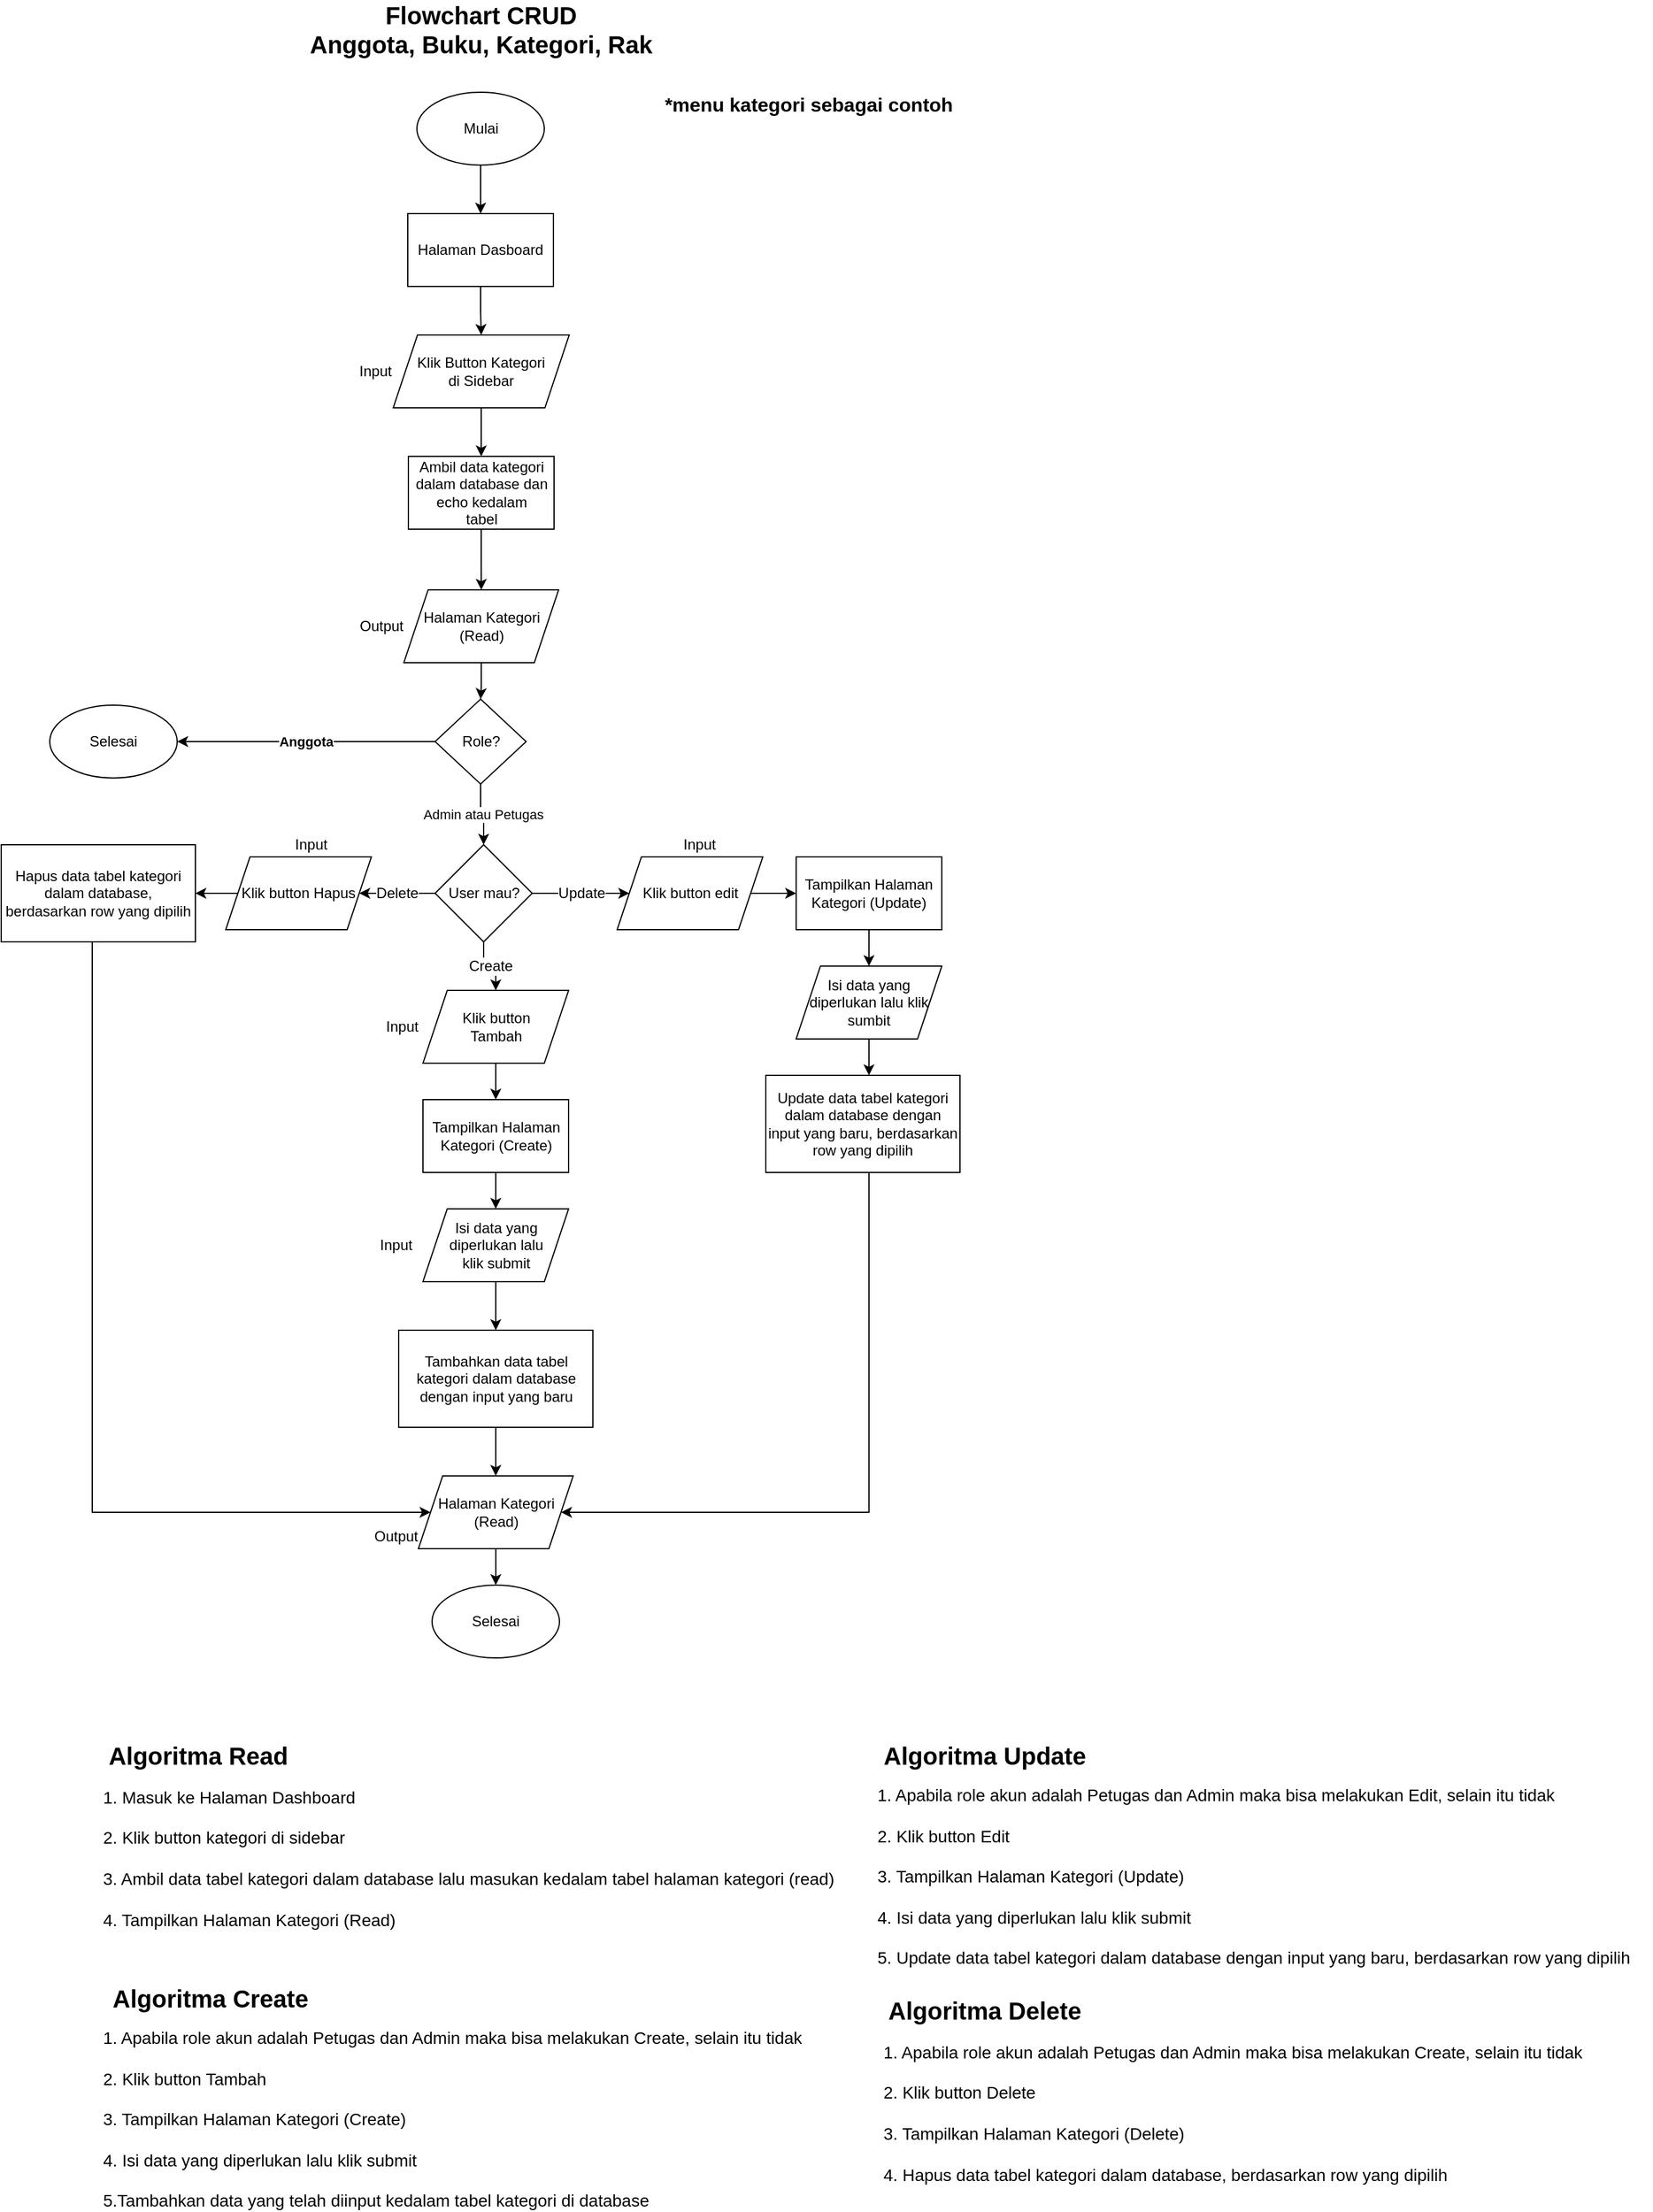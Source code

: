 <mxfile version="13.9.9" type="device"><diagram id="CCaRbNP2kXYmcCStP8WA" name="Page-1"><mxGraphModel dx="1086" dy="798" grid="1" gridSize="10" guides="1" tooltips="1" connect="1" arrows="1" fold="1" page="1" pageScale="1" pageWidth="850" pageHeight="1100" math="0" shadow="0"><root><mxCell id="0"/><mxCell id="1" parent="0"/><mxCell id="g8pnO09ahnUgTX-V19zm-67" value="" style="edgeStyle=orthogonalEdgeStyle;rounded=0;orthogonalLoop=1;jettySize=auto;html=1;fontSize=20;" parent="1" source="g8pnO09ahnUgTX-V19zm-1" target="g8pnO09ahnUgTX-V19zm-66" edge="1"><mxGeometry relative="1" as="geometry"/></mxCell><mxCell id="g8pnO09ahnUgTX-V19zm-1" value="Mulai" style="ellipse;whiteSpace=wrap;html=1;" parent="1" vertex="1"><mxGeometry x="362.5" y="80" width="105" height="60" as="geometry"/></mxCell><mxCell id="g8pnO09ahnUgTX-V19zm-3" value="&lt;span style=&quot;font-size: 20px&quot;&gt;&lt;b&gt;Flowchart CRUD&lt;br&gt;Anggota, Buku, Kategori, Rak&lt;br&gt;&lt;/b&gt;&lt;/span&gt;" style="text;html=1;align=center;verticalAlign=middle;resizable=0;points=[];autosize=1;" parent="1" vertex="1"><mxGeometry x="265" y="8" width="300" height="40" as="geometry"/></mxCell><mxCell id="g8pnO09ahnUgTX-V19zm-29" value="Admin atau Petugas" style="edgeStyle=orthogonalEdgeStyle;rounded=0;orthogonalLoop=1;jettySize=auto;html=1;exitX=0.5;exitY=1;exitDx=0;exitDy=0;entryX=0.5;entryY=0;entryDx=0;entryDy=0;" parent="1" source="g8pnO09ahnUgTX-V19zm-25" target="g8pnO09ahnUgTX-V19zm-80" edge="1"><mxGeometry relative="1" as="geometry"><mxPoint x="415" y="700" as="sourcePoint"/><mxPoint x="415" y="730" as="targetPoint"/></mxGeometry></mxCell><mxCell id="g8pnO09ahnUgTX-V19zm-33" value="&lt;b&gt;Anggota&lt;/b&gt;" style="edgeStyle=orthogonalEdgeStyle;rounded=0;orthogonalLoop=1;jettySize=auto;html=1;" parent="1" source="g8pnO09ahnUgTX-V19zm-25" target="g8pnO09ahnUgTX-V19zm-121" edge="1"><mxGeometry relative="1" as="geometry"><mxPoint x="250" y="615" as="targetPoint"/></mxGeometry></mxCell><mxCell id="g8pnO09ahnUgTX-V19zm-25" value="Role?" style="rhombus;whiteSpace=wrap;html=1;" parent="1" vertex="1"><mxGeometry x="377.5" y="580" width="75" height="70" as="geometry"/></mxCell><mxCell id="g8pnO09ahnUgTX-V19zm-55" value="&lt;span style=&quot;font-size: 20px&quot;&gt;&lt;b&gt;Algoritma Read&lt;br&gt;&lt;/b&gt;&lt;/span&gt;" style="text;html=1;align=center;verticalAlign=middle;resizable=0;points=[];autosize=1;" parent="1" vertex="1"><mxGeometry x="101.5" y="1440" width="160" height="20" as="geometry"/></mxCell><mxCell id="g8pnO09ahnUgTX-V19zm-57" value="&lt;span style=&quot;font-size: 14px&quot;&gt;1. Masuk ke Halaman Dashboard&lt;br&gt;&lt;br&gt;2. Klik button kategori di sidebar&lt;br&gt;&lt;br&gt;3. Ambil data tabel kategori dalam database lalu masukan kedalam tabel halaman kategori (read)&lt;br&gt;&lt;br&gt;4. Tampilkan Halaman Kategori (Read)&lt;br&gt;&lt;/span&gt;" style="text;html=1;align=left;verticalAlign=middle;resizable=0;points=[];autosize=1;" parent="1" vertex="1"><mxGeometry x="101.5" y="1480" width="620" height="110" as="geometry"/></mxCell><mxCell id="g8pnO09ahnUgTX-V19zm-118" value="" style="edgeStyle=orthogonalEdgeStyle;rounded=0;orthogonalLoop=1;jettySize=auto;html=1;fontSize=12;" parent="1" source="g8pnO09ahnUgTX-V19zm-66" target="g8pnO09ahnUgTX-V19zm-71" edge="1"><mxGeometry relative="1" as="geometry"/></mxCell><mxCell id="g8pnO09ahnUgTX-V19zm-66" value="Halaman Dasboard" style="whiteSpace=wrap;html=1;" parent="1" vertex="1"><mxGeometry x="355" y="180" width="120" height="60" as="geometry"/></mxCell><mxCell id="g8pnO09ahnUgTX-V19zm-76" value="" style="edgeStyle=orthogonalEdgeStyle;rounded=0;orthogonalLoop=1;jettySize=auto;html=1;fontSize=20;" parent="1" source="g8pnO09ahnUgTX-V19zm-71" target="g8pnO09ahnUgTX-V19zm-75" edge="1"><mxGeometry relative="1" as="geometry"/></mxCell><mxCell id="g8pnO09ahnUgTX-V19zm-71" value="Klik Button Kategori&lt;br&gt;di Sidebar" style="shape=parallelogram;perimeter=parallelogramPerimeter;whiteSpace=wrap;html=1;fixedSize=1;" parent="1" vertex="1"><mxGeometry x="343" y="280" width="145" height="60" as="geometry"/></mxCell><mxCell id="g8pnO09ahnUgTX-V19zm-74" value="Input" style="text;html=1;align=center;verticalAlign=middle;resizable=0;points=[];autosize=1;" parent="1" vertex="1"><mxGeometry x="308" y="300" width="40" height="20" as="geometry"/></mxCell><mxCell id="g8pnO09ahnUgTX-V19zm-78" value="" style="edgeStyle=orthogonalEdgeStyle;rounded=0;orthogonalLoop=1;jettySize=auto;html=1;fontSize=20;" parent="1" source="g8pnO09ahnUgTX-V19zm-75" target="g8pnO09ahnUgTX-V19zm-77" edge="1"><mxGeometry relative="1" as="geometry"/></mxCell><mxCell id="g8pnO09ahnUgTX-V19zm-75" value="Ambil data kategori&lt;br&gt;dalam database dan echo kedalam&lt;br&gt;tabel" style="whiteSpace=wrap;html=1;" parent="1" vertex="1"><mxGeometry x="355.5" y="380" width="120" height="60" as="geometry"/></mxCell><mxCell id="g8pnO09ahnUgTX-V19zm-120" value="" style="edgeStyle=orthogonalEdgeStyle;rounded=0;orthogonalLoop=1;jettySize=auto;html=1;fontSize=12;" parent="1" source="g8pnO09ahnUgTX-V19zm-77" target="g8pnO09ahnUgTX-V19zm-25" edge="1"><mxGeometry relative="1" as="geometry"/></mxCell><mxCell id="g8pnO09ahnUgTX-V19zm-77" value="Halaman Kategori (Read)" style="shape=parallelogram;perimeter=parallelogramPerimeter;whiteSpace=wrap;html=1;fixedSize=1;" parent="1" vertex="1"><mxGeometry x="351.75" y="490" width="127.5" height="60" as="geometry"/></mxCell><mxCell id="g8pnO09ahnUgTX-V19zm-79" value="Output" style="text;html=1;align=center;verticalAlign=middle;resizable=0;points=[];autosize=1;" parent="1" vertex="1"><mxGeometry x="308" y="510" width="50" height="20" as="geometry"/></mxCell><mxCell id="g8pnO09ahnUgTX-V19zm-83" value="Update" style="edgeStyle=orthogonalEdgeStyle;rounded=0;orthogonalLoop=1;jettySize=auto;html=1;fontSize=12;" parent="1" source="g8pnO09ahnUgTX-V19zm-80" target="g8pnO09ahnUgTX-V19zm-82" edge="1"><mxGeometry relative="1" as="geometry"/></mxCell><mxCell id="g8pnO09ahnUgTX-V19zm-85" value="Delete" style="edgeStyle=orthogonalEdgeStyle;rounded=0;orthogonalLoop=1;jettySize=auto;html=1;fontSize=12;" parent="1" source="g8pnO09ahnUgTX-V19zm-80" target="g8pnO09ahnUgTX-V19zm-84" edge="1"><mxGeometry relative="1" as="geometry"/></mxCell><mxCell id="g8pnO09ahnUgTX-V19zm-87" value="Create" style="edgeStyle=orthogonalEdgeStyle;rounded=0;orthogonalLoop=1;jettySize=auto;html=1;fontSize=12;" parent="1" source="g8pnO09ahnUgTX-V19zm-80" target="g8pnO09ahnUgTX-V19zm-86" edge="1"><mxGeometry relative="1" as="geometry"/></mxCell><mxCell id="g8pnO09ahnUgTX-V19zm-80" value="User mau?" style="rhombus;whiteSpace=wrap;html=1;" parent="1" vertex="1"><mxGeometry x="377.5" y="700" width="80" height="80" as="geometry"/></mxCell><mxCell id="g8pnO09ahnUgTX-V19zm-93" value="" style="edgeStyle=orthogonalEdgeStyle;rounded=0;orthogonalLoop=1;jettySize=auto;html=1;fontSize=12;" parent="1" source="g8pnO09ahnUgTX-V19zm-82" target="g8pnO09ahnUgTX-V19zm-92" edge="1"><mxGeometry relative="1" as="geometry"/></mxCell><mxCell id="g8pnO09ahnUgTX-V19zm-82" value="Klik button edit" style="shape=parallelogram;perimeter=parallelogramPerimeter;whiteSpace=wrap;html=1;fixedSize=1;" parent="1" vertex="1"><mxGeometry x="527.5" y="710" width="120" height="60" as="geometry"/></mxCell><mxCell id="g8pnO09ahnUgTX-V19zm-116" value="" style="edgeStyle=orthogonalEdgeStyle;rounded=0;orthogonalLoop=1;jettySize=auto;html=1;fontSize=12;" parent="1" source="g8pnO09ahnUgTX-V19zm-84" target="g8pnO09ahnUgTX-V19zm-90" edge="1"><mxGeometry relative="1" as="geometry"/></mxCell><mxCell id="g8pnO09ahnUgTX-V19zm-84" value="Klik button Hapus" style="shape=parallelogram;perimeter=parallelogramPerimeter;whiteSpace=wrap;html=1;fixedSize=1;" parent="1" vertex="1"><mxGeometry x="205" y="710" width="120" height="60" as="geometry"/></mxCell><mxCell id="g8pnO09ahnUgTX-V19zm-99" value="" style="edgeStyle=orthogonalEdgeStyle;rounded=0;orthogonalLoop=1;jettySize=auto;html=1;fontSize=12;" parent="1" source="g8pnO09ahnUgTX-V19zm-86" target="g8pnO09ahnUgTX-V19zm-98" edge="1"><mxGeometry relative="1" as="geometry"/></mxCell><mxCell id="g8pnO09ahnUgTX-V19zm-86" value="Klik button &lt;br&gt;Tambah" style="shape=parallelogram;perimeter=parallelogramPerimeter;whiteSpace=wrap;html=1;fixedSize=1;" parent="1" vertex="1"><mxGeometry x="367.5" y="820" width="120" height="60" as="geometry"/></mxCell><mxCell id="g8pnO09ahnUgTX-V19zm-88" value="Input" style="text;html=1;align=center;verticalAlign=middle;resizable=0;points=[];autosize=1;" parent="1" vertex="1"><mxGeometry x="255" y="690" width="40" height="20" as="geometry"/></mxCell><mxCell id="g8pnO09ahnUgTX-V19zm-89" value="Input" style="text;html=1;align=center;verticalAlign=middle;resizable=0;points=[];autosize=1;" parent="1" vertex="1"><mxGeometry x="575" y="690" width="40" height="20" as="geometry"/></mxCell><mxCell id="g8pnO09ahnUgTX-V19zm-107" style="edgeStyle=orthogonalEdgeStyle;rounded=0;orthogonalLoop=1;jettySize=auto;html=1;fontSize=12;entryX=0;entryY=0.5;entryDx=0;entryDy=0;exitX=0.5;exitY=1;exitDx=0;exitDy=0;" parent="1" source="g8pnO09ahnUgTX-V19zm-90" target="g8pnO09ahnUgTX-V19zm-106" edge="1"><mxGeometry relative="1" as="geometry"><mxPoint x="95" y="1270" as="targetPoint"/><mxPoint x="100" y="810" as="sourcePoint"/><Array as="points"><mxPoint x="95" y="780"/><mxPoint x="95" y="1250"/></Array></mxGeometry></mxCell><mxCell id="g8pnO09ahnUgTX-V19zm-90" value="Hapus data tabel kategori dalam database, berdasarkan row yang dipilih" style="whiteSpace=wrap;html=1;" parent="1" vertex="1"><mxGeometry x="20" y="700" width="160" height="80" as="geometry"/></mxCell><mxCell id="g8pnO09ahnUgTX-V19zm-95" value="" style="edgeStyle=orthogonalEdgeStyle;rounded=0;orthogonalLoop=1;jettySize=auto;html=1;fontSize=12;" parent="1" source="g8pnO09ahnUgTX-V19zm-92" target="g8pnO09ahnUgTX-V19zm-94" edge="1"><mxGeometry relative="1" as="geometry"/></mxCell><mxCell id="g8pnO09ahnUgTX-V19zm-92" value="Tampilkan Halaman&lt;br&gt;Kategori (Update)" style="whiteSpace=wrap;html=1;" parent="1" vertex="1"><mxGeometry x="675" y="710" width="120" height="60" as="geometry"/></mxCell><mxCell id="g8pnO09ahnUgTX-V19zm-119" value="" style="edgeStyle=orthogonalEdgeStyle;rounded=0;orthogonalLoop=1;jettySize=auto;html=1;fontSize=12;" parent="1" source="g8pnO09ahnUgTX-V19zm-94" edge="1"><mxGeometry relative="1" as="geometry"><mxPoint x="735" y="890" as="targetPoint"/></mxGeometry></mxCell><mxCell id="g8pnO09ahnUgTX-V19zm-94" value="Isi data yang diperlukan lalu klik sumbit" style="shape=parallelogram;perimeter=parallelogramPerimeter;whiteSpace=wrap;html=1;fixedSize=1;" parent="1" vertex="1"><mxGeometry x="675" y="800" width="120" height="60" as="geometry"/></mxCell><mxCell id="g8pnO09ahnUgTX-V19zm-108" style="edgeStyle=orthogonalEdgeStyle;rounded=0;orthogonalLoop=1;jettySize=auto;html=1;entryX=1;entryY=0.5;entryDx=0;entryDy=0;fontSize=12;exitX=0.5;exitY=1;exitDx=0;exitDy=0;" parent="1" target="g8pnO09ahnUgTX-V19zm-106" edge="1"><mxGeometry relative="1" as="geometry"><mxPoint x="735" y="970" as="sourcePoint"/><Array as="points"><mxPoint x="735" y="1250"/></Array></mxGeometry></mxCell><mxCell id="g8pnO09ahnUgTX-V19zm-96" value="Update data tabel kategori dalam database dengan input yang baru, berdasarkan row yang dipilih" style="whiteSpace=wrap;html=1;" parent="1" vertex="1"><mxGeometry x="650" y="890" width="160" height="80" as="geometry"/></mxCell><mxCell id="g8pnO09ahnUgTX-V19zm-101" value="" style="edgeStyle=orthogonalEdgeStyle;rounded=0;orthogonalLoop=1;jettySize=auto;html=1;fontSize=12;" parent="1" source="g8pnO09ahnUgTX-V19zm-98" target="g8pnO09ahnUgTX-V19zm-100" edge="1"><mxGeometry relative="1" as="geometry"/></mxCell><mxCell id="g8pnO09ahnUgTX-V19zm-98" value="Tampilkan Halaman&lt;br&gt;Kategori (Create)" style="whiteSpace=wrap;html=1;" parent="1" vertex="1"><mxGeometry x="367.5" y="910" width="120" height="60" as="geometry"/></mxCell><mxCell id="g8pnO09ahnUgTX-V19zm-103" value="" style="edgeStyle=orthogonalEdgeStyle;rounded=0;orthogonalLoop=1;jettySize=auto;html=1;fontSize=12;" parent="1" source="g8pnO09ahnUgTX-V19zm-100" target="g8pnO09ahnUgTX-V19zm-102" edge="1"><mxGeometry relative="1" as="geometry"/></mxCell><mxCell id="g8pnO09ahnUgTX-V19zm-100" value="Isi data yang diperlukan lalu&lt;br&gt;klik submit" style="shape=parallelogram;perimeter=parallelogramPerimeter;whiteSpace=wrap;html=1;fixedSize=1;" parent="1" vertex="1"><mxGeometry x="367.5" y="1000" width="120" height="60" as="geometry"/></mxCell><mxCell id="g8pnO09ahnUgTX-V19zm-105" value="" style="edgeStyle=orthogonalEdgeStyle;rounded=0;orthogonalLoop=1;jettySize=auto;html=1;fontSize=12;entryX=0.5;entryY=0;entryDx=0;entryDy=0;" parent="1" source="g8pnO09ahnUgTX-V19zm-102" target="g8pnO09ahnUgTX-V19zm-106" edge="1"><mxGeometry relative="1" as="geometry"><mxPoint x="427.5" y="1210" as="targetPoint"/></mxGeometry></mxCell><mxCell id="g8pnO09ahnUgTX-V19zm-102" value="Tambahkan data tabel kategori dalam database dengan input yang baru" style="whiteSpace=wrap;html=1;" parent="1" vertex="1"><mxGeometry x="347.5" y="1100" width="160" height="80" as="geometry"/></mxCell><mxCell id="g8pnO09ahnUgTX-V19zm-113" value="" style="edgeStyle=orthogonalEdgeStyle;rounded=0;orthogonalLoop=1;jettySize=auto;html=1;fontSize=12;" parent="1" source="g8pnO09ahnUgTX-V19zm-106" target="g8pnO09ahnUgTX-V19zm-112" edge="1"><mxGeometry relative="1" as="geometry"/></mxCell><mxCell id="g8pnO09ahnUgTX-V19zm-106" value="Halaman Kategori (Read)" style="shape=parallelogram;perimeter=parallelogramPerimeter;whiteSpace=wrap;html=1;fixedSize=1;" parent="1" vertex="1"><mxGeometry x="363.75" y="1220" width="127.5" height="60" as="geometry"/></mxCell><mxCell id="g8pnO09ahnUgTX-V19zm-109" value="Input" style="text;html=1;align=center;verticalAlign=middle;resizable=0;points=[];autosize=1;fontSize=12;" parent="1" vertex="1"><mxGeometry x="330" y="840" width="40" height="20" as="geometry"/></mxCell><mxCell id="g8pnO09ahnUgTX-V19zm-110" value="Input" style="text;html=1;align=center;verticalAlign=middle;resizable=0;points=[];autosize=1;fontSize=12;" parent="1" vertex="1"><mxGeometry x="325" y="1020" width="40" height="20" as="geometry"/></mxCell><mxCell id="g8pnO09ahnUgTX-V19zm-111" value="Output" style="text;html=1;align=center;verticalAlign=middle;resizable=0;points=[];autosize=1;fontSize=12;" parent="1" vertex="1"><mxGeometry x="320" y="1260" width="50" height="20" as="geometry"/></mxCell><mxCell id="g8pnO09ahnUgTX-V19zm-112" value="Selesai" style="ellipse;whiteSpace=wrap;html=1;" parent="1" vertex="1"><mxGeometry x="375" y="1310" width="105" height="60" as="geometry"/></mxCell><mxCell id="g8pnO09ahnUgTX-V19zm-121" value="Selesai" style="ellipse;whiteSpace=wrap;html=1;" parent="1" vertex="1"><mxGeometry x="60" y="585" width="105" height="60" as="geometry"/></mxCell><mxCell id="g8pnO09ahnUgTX-V19zm-126" value="&lt;span style=&quot;font-size: 20px&quot;&gt;&lt;b&gt;Algoritma Create&lt;br&gt;&lt;/b&gt;&lt;/span&gt;" style="text;html=1;align=center;verticalAlign=middle;resizable=0;points=[];autosize=1;" parent="1" vertex="1"><mxGeometry x="101.5" y="1640" width="180" height="20" as="geometry"/></mxCell><mxCell id="g8pnO09ahnUgTX-V19zm-127" value="&lt;span style=&quot;font-size: 14px&quot;&gt;1. Apabila role akun adalah Petugas dan Admin maka bisa melakukan Create, selain itu tidak&lt;br&gt;&lt;br&gt;2. Klik button Tambah&lt;br&gt;&lt;br&gt;3. Tampilkan Halaman Kategori (Create)&lt;br&gt;&lt;br&gt;4. Isi data yang diperlukan lalu klik submit&lt;br&gt;&lt;br&gt;5.Tambahkan data yang telah diinput kedalam tabel kategori di database&lt;br&gt;&lt;/span&gt;" style="text;html=1;align=left;verticalAlign=middle;resizable=0;points=[];autosize=1;" parent="1" vertex="1"><mxGeometry x="101.5" y="1680" width="590" height="140" as="geometry"/></mxCell><mxCell id="g8pnO09ahnUgTX-V19zm-128" value="&lt;span style=&quot;font-size: 20px&quot;&gt;&lt;b&gt;Algoritma Update&lt;br&gt;&lt;/b&gt;&lt;/span&gt;" style="text;html=1;align=center;verticalAlign=middle;resizable=0;points=[];autosize=1;" parent="1" vertex="1"><mxGeometry x="740" y="1440" width="180" height="20" as="geometry"/></mxCell><mxCell id="g8pnO09ahnUgTX-V19zm-130" value="&lt;span style=&quot;font-size: 20px&quot;&gt;&lt;b&gt;Algoritma Delete&lt;br&gt;&lt;/b&gt;&lt;/span&gt;" style="text;html=1;align=center;verticalAlign=middle;resizable=0;points=[];autosize=1;" parent="1" vertex="1"><mxGeometry x="745" y="1650" width="170" height="20" as="geometry"/></mxCell><mxCell id="g8pnO09ahnUgTX-V19zm-131" value="&lt;span style=&quot;font-size: 14px&quot;&gt;1. Apabila role akun adalah Petugas dan Admin maka bisa melakukan Create, selain itu tidak&lt;br&gt;&lt;br&gt;2. Klik button Delete&lt;br&gt;&lt;br&gt;3. Tampilkan Halaman Kategori (Delete)&lt;br&gt;&lt;br&gt;4.&amp;nbsp;&lt;/span&gt;&lt;span style=&quot;text-align: center&quot;&gt;&lt;font style=&quot;font-size: 14px&quot;&gt;Hapus data tabel kategori dalam database, berdasarkan row yang dipilih&lt;/font&gt;&lt;/span&gt;&lt;span style=&quot;font-size: 14px&quot;&gt;&lt;br&gt;&lt;/span&gt;" style="text;html=1;align=left;verticalAlign=middle;resizable=0;points=[];autosize=1;" parent="1" vertex="1"><mxGeometry x="745" y="1690" width="590" height="110" as="geometry"/></mxCell><mxCell id="g8pnO09ahnUgTX-V19zm-132" value="&lt;span style=&quot;font-size: 14px&quot;&gt;1. Apabila role akun adalah Petugas dan Admin maka bisa melakukan Edit, selain itu tidak&lt;br&gt;&lt;br&gt;2. Klik button Edit&lt;br&gt;&lt;br&gt;3. Tampilkan Halaman Kategori (Update)&lt;br&gt;&lt;br&gt;4. Isi data yang diperlukan lalu klik submit&lt;br&gt;&lt;br&gt;5.&amp;nbsp;&lt;/span&gt;&lt;span style=&quot;text-align: center&quot;&gt;&lt;font style=&quot;font-size: 14px&quot;&gt;Update data tabel kategori dalam database dengan input yang baru, berdasarkan row yang dipilih&lt;/font&gt;&lt;/span&gt;&lt;span style=&quot;font-size: 14px&quot;&gt;&lt;br&gt;&lt;/span&gt;" style="text;html=1;align=left;verticalAlign=middle;resizable=0;points=[];autosize=1;" parent="1" vertex="1"><mxGeometry x="740" y="1480" width="640" height="140" as="geometry"/></mxCell><mxCell id="NKkJWKtnVVaSYbnS3jYf-1" value="&lt;font style=&quot;font-size: 16px&quot;&gt;&lt;b&gt;*menu kategori sebagai contoh&lt;/b&gt;&lt;/font&gt;" style="text;html=1;align=center;verticalAlign=middle;resizable=0;points=[];autosize=1;" vertex="1" parent="1"><mxGeometry x="560" y="80" width="250" height="20" as="geometry"/></mxCell></root></mxGraphModel></diagram></mxfile>